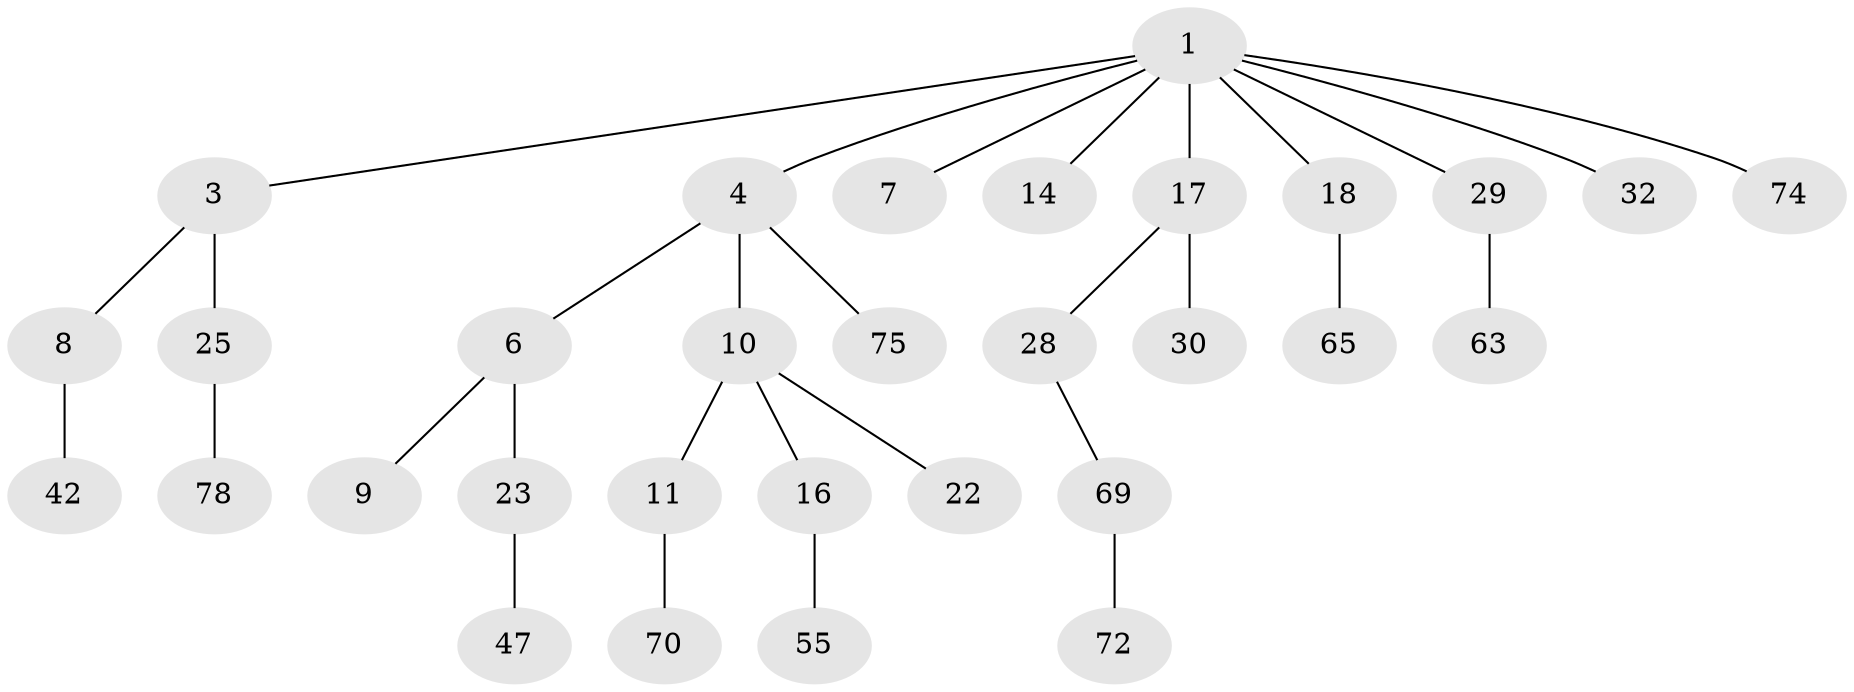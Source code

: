 // original degree distribution, {5: 0.0641025641025641, 3: 0.11538461538461539, 4: 0.0641025641025641, 2: 0.2948717948717949, 1: 0.46153846153846156}
// Generated by graph-tools (version 1.1) at 2025/19/03/04/25 18:19:19]
// undirected, 31 vertices, 30 edges
graph export_dot {
graph [start="1"]
  node [color=gray90,style=filled];
  1 [super="+2+13"];
  3 [super="+31+5+12"];
  4 [super="+19+15"];
  6 [super="+20"];
  7 [super="+57"];
  8 [super="+71"];
  9;
  10;
  11 [super="+48"];
  14;
  16 [super="+51"];
  17 [super="+73"];
  18 [super="+33"];
  22 [super="+68"];
  23 [super="+52+35+27"];
  25 [super="+56"];
  28 [super="+45+54+77"];
  29 [super="+38+36"];
  30;
  32 [super="+34"];
  42;
  47;
  55;
  63;
  65;
  69;
  70;
  72;
  74;
  75;
  78;
  1 -- 3;
  1 -- 14;
  1 -- 74;
  1 -- 32;
  1 -- 18;
  1 -- 4;
  1 -- 7;
  1 -- 29;
  1 -- 17;
  3 -- 8;
  3 -- 25;
  4 -- 6;
  4 -- 10;
  4 -- 75;
  6 -- 9;
  6 -- 23;
  8 -- 42;
  10 -- 11;
  10 -- 16;
  10 -- 22;
  11 -- 70;
  16 -- 55;
  17 -- 28;
  17 -- 30;
  18 -- 65;
  23 -- 47;
  25 -- 78;
  28 -- 69;
  29 -- 63;
  69 -- 72;
}
